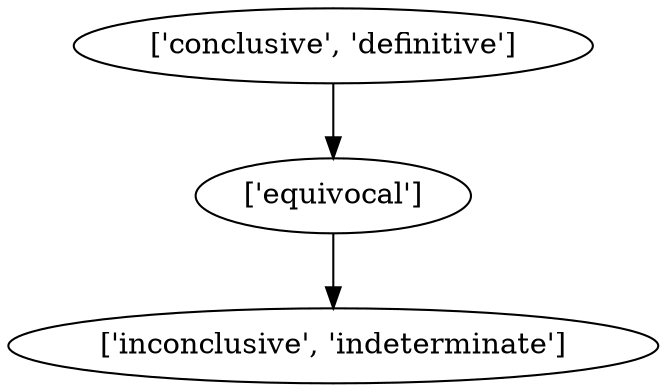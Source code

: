 strict digraph  {
	"['equivocal']" -> "['inconclusive', 'indeterminate']";
	"['conclusive', 'definitive']" -> "['equivocal']";
}
